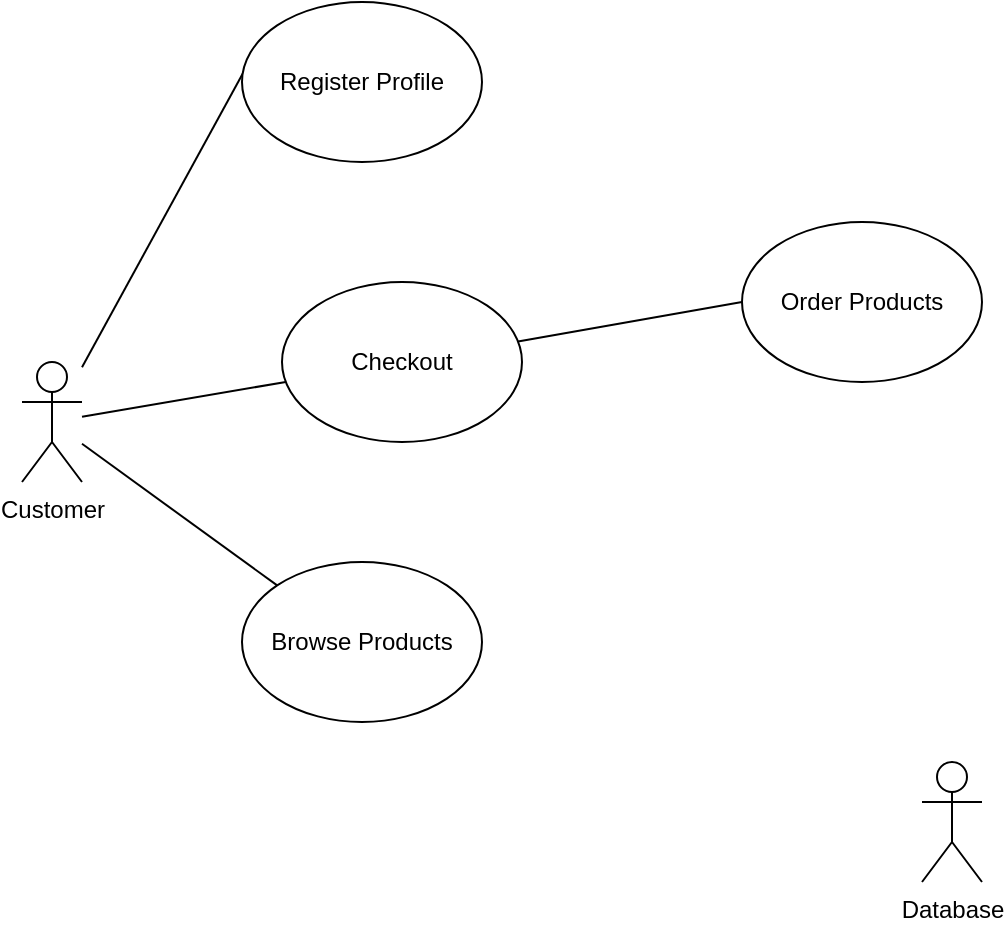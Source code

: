 <mxfile version="16.6.1" type="github">
  <diagram id="Ead9KslgA46zhQXUnRsg" name="Page-1">
    <mxGraphModel dx="1422" dy="794" grid="1" gridSize="10" guides="1" tooltips="1" connect="1" arrows="1" fold="1" page="1" pageScale="1" pageWidth="850" pageHeight="1100" math="0" shadow="0">
      <root>
        <mxCell id="0" />
        <mxCell id="1" parent="0" />
        <mxCell id="zDv5eCTTigj2Sn4_daJK-1" style="rounded=0;orthogonalLoop=1;jettySize=auto;html=1;entryX=0.025;entryY=0.388;entryDx=0;entryDy=0;entryPerimeter=0;endArrow=none;endFill=0;" parent="1" source="4nzZ7MgfAC9vMGFujp7X-1" target="4nzZ7MgfAC9vMGFujp7X-2" edge="1">
          <mxGeometry relative="1" as="geometry" />
        </mxCell>
        <mxCell id="zDv5eCTTigj2Sn4_daJK-3" style="edgeStyle=none;rounded=0;orthogonalLoop=1;jettySize=auto;html=1;entryX=0;entryY=0;entryDx=0;entryDy=0;endArrow=none;endFill=0;" parent="1" source="4nzZ7MgfAC9vMGFujp7X-1" target="4nzZ7MgfAC9vMGFujp7X-4" edge="1">
          <mxGeometry relative="1" as="geometry" />
        </mxCell>
        <mxCell id="zDv5eCTTigj2Sn4_daJK-5" style="edgeStyle=none;rounded=0;orthogonalLoop=1;jettySize=auto;html=1;endArrow=none;endFill=0;" parent="1" source="4nzZ7MgfAC9vMGFujp7X-1" target="zDv5eCTTigj2Sn4_daJK-4" edge="1">
          <mxGeometry relative="1" as="geometry" />
        </mxCell>
        <mxCell id="4nzZ7MgfAC9vMGFujp7X-1" value="Customer" style="shape=umlActor;verticalLabelPosition=bottom;verticalAlign=top;html=1;outlineConnect=0;" parent="1" vertex="1">
          <mxGeometry x="190" y="420" width="30" height="60" as="geometry" />
        </mxCell>
        <mxCell id="4nzZ7MgfAC9vMGFujp7X-2" value="Register Profile" style="ellipse;whiteSpace=wrap;html=1;" parent="1" vertex="1">
          <mxGeometry x="300" y="240" width="120" height="80" as="geometry" />
        </mxCell>
        <mxCell id="4nzZ7MgfAC9vMGFujp7X-3" value="Order Products" style="ellipse;whiteSpace=wrap;html=1;" parent="1" vertex="1">
          <mxGeometry x="550" y="350" width="120" height="80" as="geometry" />
        </mxCell>
        <mxCell id="4nzZ7MgfAC9vMGFujp7X-4" value="Browse Products" style="ellipse;whiteSpace=wrap;html=1;" parent="1" vertex="1">
          <mxGeometry x="300" y="520" width="120" height="80" as="geometry" />
        </mxCell>
        <mxCell id="fqcWnc-TP1GSuv1bQBOr-1" style="rounded=0;orthogonalLoop=1;jettySize=auto;html=1;entryX=0;entryY=0.5;entryDx=0;entryDy=0;endArrow=none;endFill=0;" parent="1" source="zDv5eCTTigj2Sn4_daJK-4" target="4nzZ7MgfAC9vMGFujp7X-3" edge="1">
          <mxGeometry relative="1" as="geometry" />
        </mxCell>
        <mxCell id="zDv5eCTTigj2Sn4_daJK-4" value="Checkout" style="ellipse;whiteSpace=wrap;html=1;" parent="1" vertex="1">
          <mxGeometry x="320" y="380" width="120" height="80" as="geometry" />
        </mxCell>
        <mxCell id="APXZe3nGSLF4Qh6UTo9f-1" value="Database" style="shape=umlActor;verticalLabelPosition=bottom;verticalAlign=top;html=1;outlineConnect=0;" vertex="1" parent="1">
          <mxGeometry x="640" y="620" width="30" height="60" as="geometry" />
        </mxCell>
      </root>
    </mxGraphModel>
  </diagram>
</mxfile>
